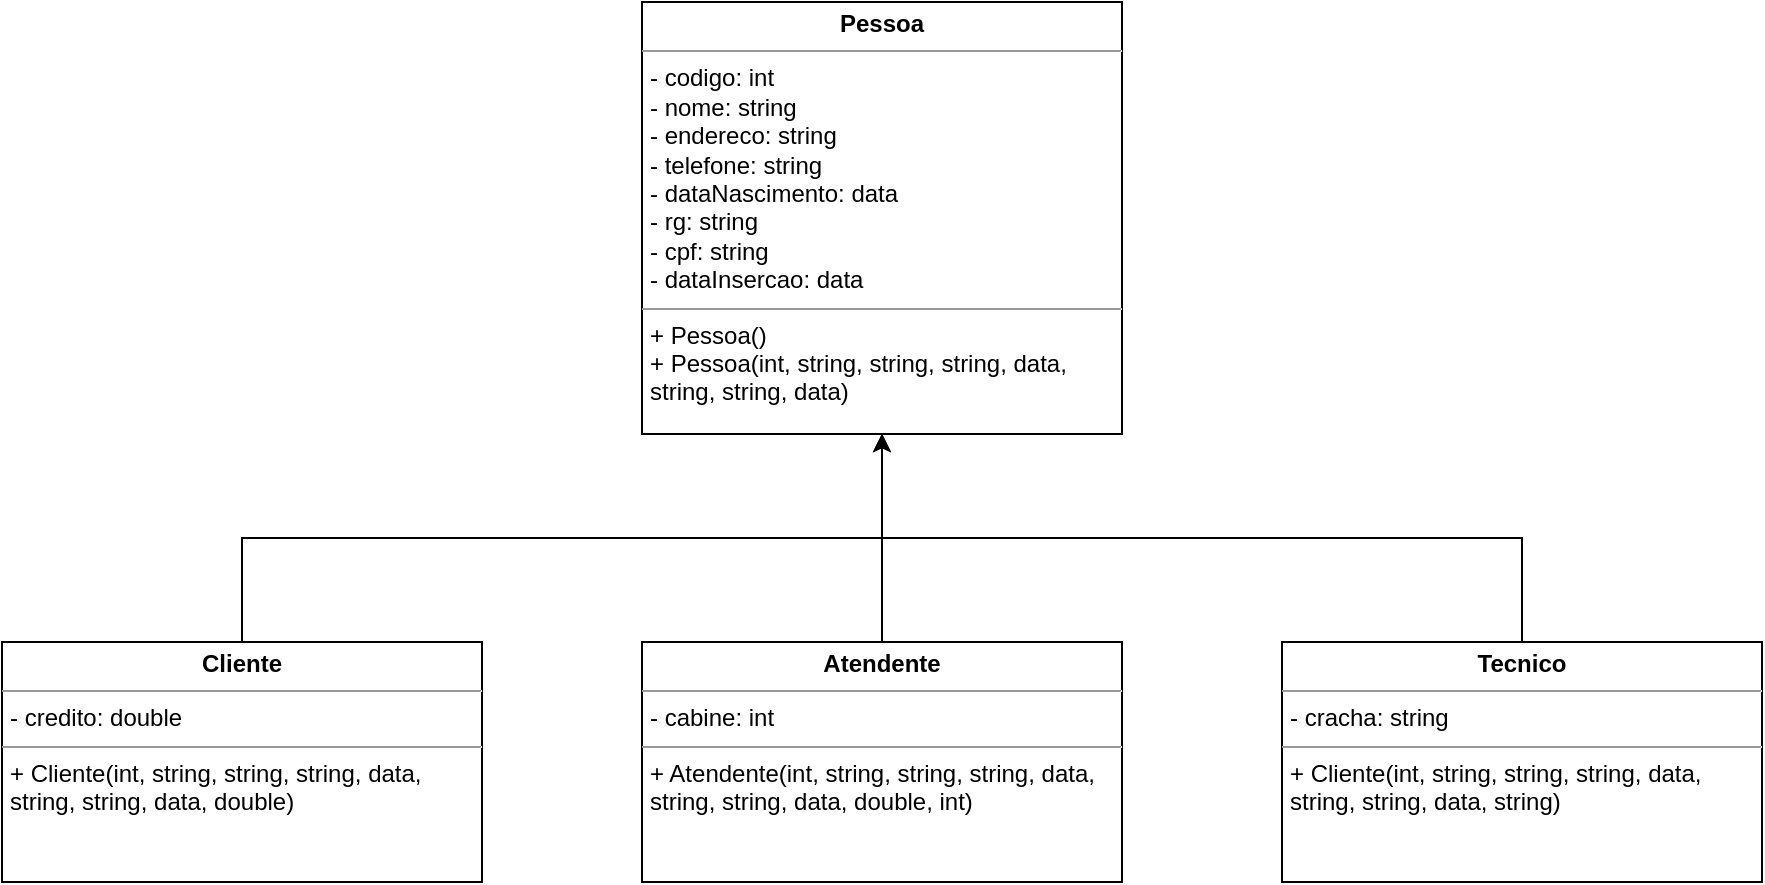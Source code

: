 <mxfile version="21.6.9" type="github">
  <diagram name="Page-1" id="9W1mYS4-K-Q7BYJbPKZ9">
    <mxGraphModel dx="2234" dy="758" grid="1" gridSize="10" guides="1" tooltips="1" connect="1" arrows="1" fold="1" page="0" pageScale="1" pageWidth="1654" pageHeight="2336" math="0" shadow="0">
      <root>
        <mxCell id="0" />
        <mxCell id="1" parent="0" />
        <mxCell id="_8Sz9cDZqaUybAavY0PA-1" value="&lt;p style=&quot;margin:0px;margin-top:4px;text-align:center;&quot;&gt;&lt;b&gt;Pessoa&lt;/b&gt;&lt;/p&gt;&lt;hr size=&quot;1&quot;&gt;&lt;p style=&quot;margin:0px;margin-left:4px;&quot;&gt;- codigo: int&lt;/p&gt;&lt;p style=&quot;margin:0px;margin-left:4px;&quot;&gt;- nome: string&lt;/p&gt;&lt;p style=&quot;margin:0px;margin-left:4px;&quot;&gt;- endereco: string&lt;/p&gt;&lt;p style=&quot;margin:0px;margin-left:4px;&quot;&gt;- telefone: string&lt;/p&gt;&lt;p style=&quot;margin:0px;margin-left:4px;&quot;&gt;- dataNascimento: data&lt;/p&gt;&lt;p style=&quot;margin:0px;margin-left:4px;&quot;&gt;- rg: string&lt;/p&gt;&lt;p style=&quot;margin:0px;margin-left:4px;&quot;&gt;- cpf: string&lt;/p&gt;&lt;p style=&quot;margin:0px;margin-left:4px;&quot;&gt;- dataInsercao: data&lt;/p&gt;&lt;hr size=&quot;1&quot;&gt;&lt;p style=&quot;margin:0px;margin-left:4px;&quot;&gt;+ Pessoa()&lt;/p&gt;&lt;p style=&quot;margin:0px;margin-left:4px;&quot;&gt;+ Pessoa(int, string, string, string, data, string, string, data)&lt;/p&gt;" style="verticalAlign=top;align=left;overflow=fill;fontSize=12;fontFamily=Helvetica;html=1;whiteSpace=wrap;" parent="1" vertex="1">
          <mxGeometry x="-120" y="160" width="240" height="216" as="geometry" />
        </mxCell>
        <mxCell id="6coIYquKgJGLVeceJxbr-2" style="edgeStyle=orthogonalEdgeStyle;rounded=0;orthogonalLoop=1;jettySize=auto;html=1;entryX=0.5;entryY=1;entryDx=0;entryDy=0;exitX=0.5;exitY=0;exitDx=0;exitDy=0;" edge="1" parent="1" source="6coIYquKgJGLVeceJxbr-1" target="_8Sz9cDZqaUybAavY0PA-1">
          <mxGeometry relative="1" as="geometry" />
        </mxCell>
        <mxCell id="6coIYquKgJGLVeceJxbr-1" value="&lt;p style=&quot;margin:0px;margin-top:4px;text-align:center;&quot;&gt;&lt;b&gt;Cliente&lt;/b&gt;&lt;/p&gt;&lt;hr size=&quot;1&quot;&gt;&lt;p style=&quot;margin:0px;margin-left:4px;&quot;&gt;- credito: double&lt;/p&gt;&lt;hr size=&quot;1&quot;&gt;&lt;p style=&quot;margin:0px;margin-left:4px;&quot;&gt;+ Cliente(int, string, string, string, data, string, string, data, double)&lt;br&gt;&lt;/p&gt;" style="verticalAlign=top;align=left;overflow=fill;fontSize=12;fontFamily=Helvetica;html=1;whiteSpace=wrap;" vertex="1" parent="1">
          <mxGeometry x="-440" y="480" width="240" height="120" as="geometry" />
        </mxCell>
        <mxCell id="6coIYquKgJGLVeceJxbr-4" style="edgeStyle=orthogonalEdgeStyle;rounded=0;orthogonalLoop=1;jettySize=auto;html=1;entryX=0.5;entryY=1;entryDx=0;entryDy=0;" edge="1" parent="1" source="6coIYquKgJGLVeceJxbr-3" target="_8Sz9cDZqaUybAavY0PA-1">
          <mxGeometry relative="1" as="geometry" />
        </mxCell>
        <mxCell id="6coIYquKgJGLVeceJxbr-3" value="&lt;p style=&quot;margin:0px;margin-top:4px;text-align:center;&quot;&gt;&lt;b&gt;Atendente&lt;/b&gt;&lt;/p&gt;&lt;hr size=&quot;1&quot;&gt;&lt;p style=&quot;margin:0px;margin-left:4px;&quot;&gt;- cabine: int&lt;/p&gt;&lt;hr size=&quot;1&quot;&gt;&lt;p style=&quot;margin:0px;margin-left:4px;&quot;&gt;+ Atendente(int, string, string, string, data, string, string, data, double, int)&lt;br&gt;&lt;/p&gt;" style="verticalAlign=top;align=left;overflow=fill;fontSize=12;fontFamily=Helvetica;html=1;whiteSpace=wrap;" vertex="1" parent="1">
          <mxGeometry x="-120" y="480" width="240" height="120" as="geometry" />
        </mxCell>
        <mxCell id="6coIYquKgJGLVeceJxbr-6" style="edgeStyle=orthogonalEdgeStyle;rounded=0;orthogonalLoop=1;jettySize=auto;html=1;entryX=0.5;entryY=1;entryDx=0;entryDy=0;exitX=0.5;exitY=0;exitDx=0;exitDy=0;" edge="1" parent="1" source="6coIYquKgJGLVeceJxbr-5" target="_8Sz9cDZqaUybAavY0PA-1">
          <mxGeometry relative="1" as="geometry" />
        </mxCell>
        <mxCell id="6coIYquKgJGLVeceJxbr-5" value="&lt;p style=&quot;margin:0px;margin-top:4px;text-align:center;&quot;&gt;&lt;b&gt;Tecnico&lt;/b&gt;&lt;/p&gt;&lt;hr size=&quot;1&quot;&gt;&lt;p style=&quot;margin:0px;margin-left:4px;&quot;&gt;- cracha: string&lt;/p&gt;&lt;hr size=&quot;1&quot;&gt;&lt;p style=&quot;margin:0px;margin-left:4px;&quot;&gt;+ Cliente(int, string, string, string, data, string, string, data, string)&lt;br&gt;&lt;/p&gt;" style="verticalAlign=top;align=left;overflow=fill;fontSize=12;fontFamily=Helvetica;html=1;whiteSpace=wrap;" vertex="1" parent="1">
          <mxGeometry x="200" y="480" width="240" height="120" as="geometry" />
        </mxCell>
      </root>
    </mxGraphModel>
  </diagram>
</mxfile>
